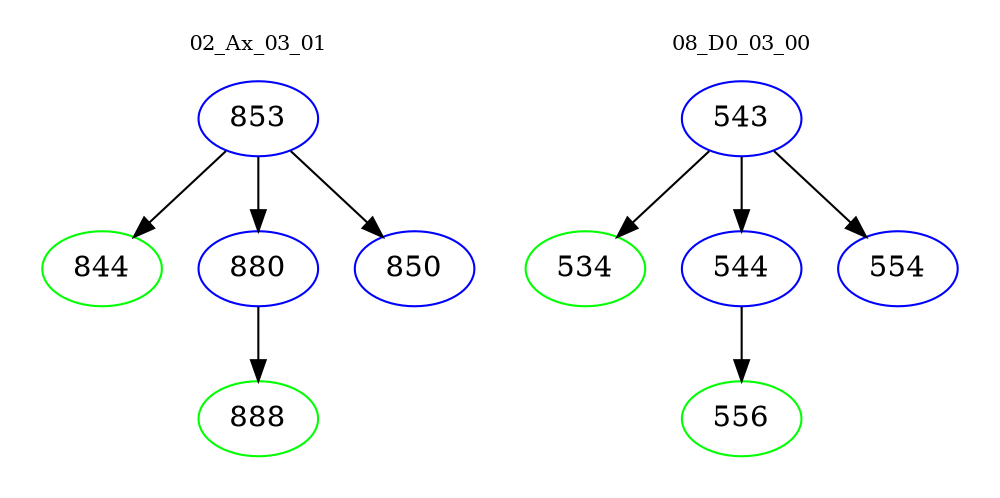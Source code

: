 digraph{
subgraph cluster_0 {
color = white
label = "02_Ax_03_01";
fontsize=10;
T0_853 [label="853", color="blue"]
T0_853 -> T0_844 [color="black"]
T0_844 [label="844", color="green"]
T0_853 -> T0_880 [color="black"]
T0_880 [label="880", color="blue"]
T0_880 -> T0_888 [color="black"]
T0_888 [label="888", color="green"]
T0_853 -> T0_850 [color="black"]
T0_850 [label="850", color="blue"]
}
subgraph cluster_1 {
color = white
label = "08_D0_03_00";
fontsize=10;
T1_543 [label="543", color="blue"]
T1_543 -> T1_534 [color="black"]
T1_534 [label="534", color="green"]
T1_543 -> T1_544 [color="black"]
T1_544 [label="544", color="blue"]
T1_544 -> T1_556 [color="black"]
T1_556 [label="556", color="green"]
T1_543 -> T1_554 [color="black"]
T1_554 [label="554", color="blue"]
}
}
